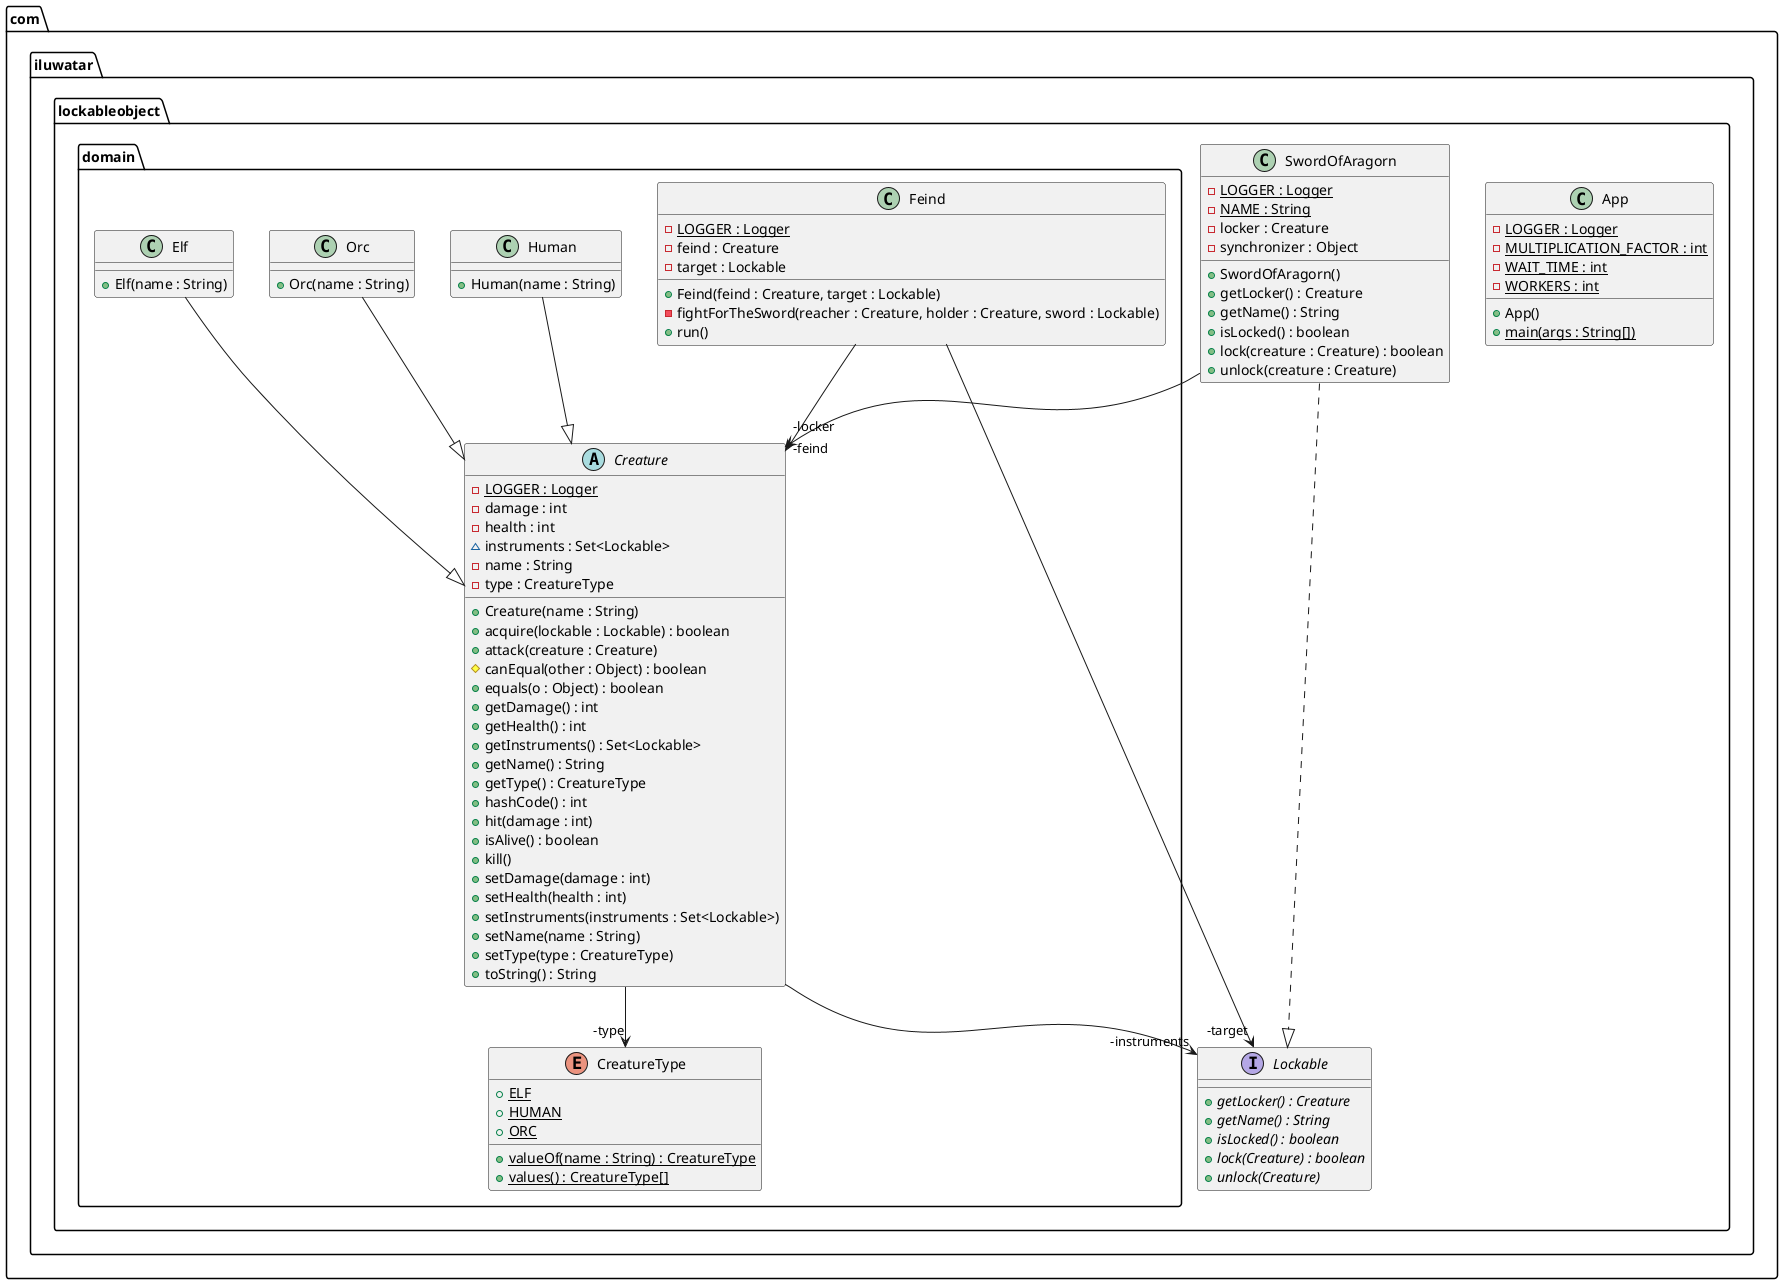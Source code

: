 @startuml
package com.iluwatar.lockableobject.domain {
  abstract class Creature {
    - LOGGER : Logger {static}
    - damage : int
    - health : int
    ~ instruments : Set<Lockable>
    - name : String
    - type : CreatureType
    + Creature(name : String)
    + acquire(lockable : Lockable) : boolean
    + attack(creature : Creature)
    # canEqual(other : Object) : boolean
    + equals(o : Object) : boolean
    + getDamage() : int
    + getHealth() : int
    + getInstruments() : Set<Lockable>
    + getName() : String
    + getType() : CreatureType
    + hashCode() : int
    + hit(damage : int)
    + isAlive() : boolean
    + kill()
    + setDamage(damage : int)
    + setHealth(health : int)
    + setInstruments(instruments : Set<Lockable>)
    + setName(name : String)
    + setType(type : CreatureType)
    + toString() : String
  }
  enum CreatureType {
    + ELF {static}
    + HUMAN {static}
    + ORC {static}
    + valueOf(name : String) : CreatureType {static}
    + values() : CreatureType[] {static}
  }
  class Elf {
    + Elf(name : String)
  }
  class Feind {
    - LOGGER : Logger {static}
    - feind : Creature
    - target : Lockable
    + Feind(feind : Creature, target : Lockable)
    - fightForTheSword(reacher : Creature, holder : Creature, sword : Lockable)
    + run()
  }
  class Human {
    + Human(name : String)
  }
  class Orc {
    + Orc(name : String)
  }
}
package com.iluwatar.lockableobject {
  class App {
    - LOGGER : Logger {static}
    - MULTIPLICATION_FACTOR : int {static}
    - WAIT_TIME : int {static}
    - WORKERS : int {static}
    + App()
    + main(args : String[]) {static}
  }
  interface Lockable {
    + getLocker() : Creature {abstract}
    + getName() : String {abstract}
    + isLocked() : boolean {abstract}
    + lock(Creature) : boolean {abstract}
    + unlock(Creature) {abstract}
  }
  class SwordOfAragorn {
    - LOGGER : Logger {static}
    - NAME : String {static}
    - locker : Creature
    - synchronizer : Object
    + SwordOfAragorn()
    + getLocker() : Creature
    + getName() : String
    + isLocked() : boolean
    + lock(creature : Creature) : boolean
    + unlock(creature : Creature)
  }
}
Creature -->  "-type" CreatureType
Creature -->  "-instruments" Lockable
Feind -->  "-feind" Creature
Feind -->  "-target" Lockable
SwordOfAragorn -->  "-locker" Creature
SwordOfAragorn ..|> Lockable 
Elf --|> Creature 
Human --|> Creature 
Orc --|> Creature 
@enduml